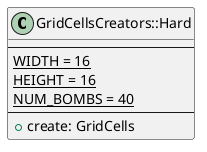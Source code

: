 @startuml grid_cells_creators_hard_class

class GridCellsCreators::Hard {
    --
    {static} WIDTH = 16
    {static} HEIGHT = 16
    {static} NUM_BOMBS = 40
    --
    + create: GridCells
}

@enduml 